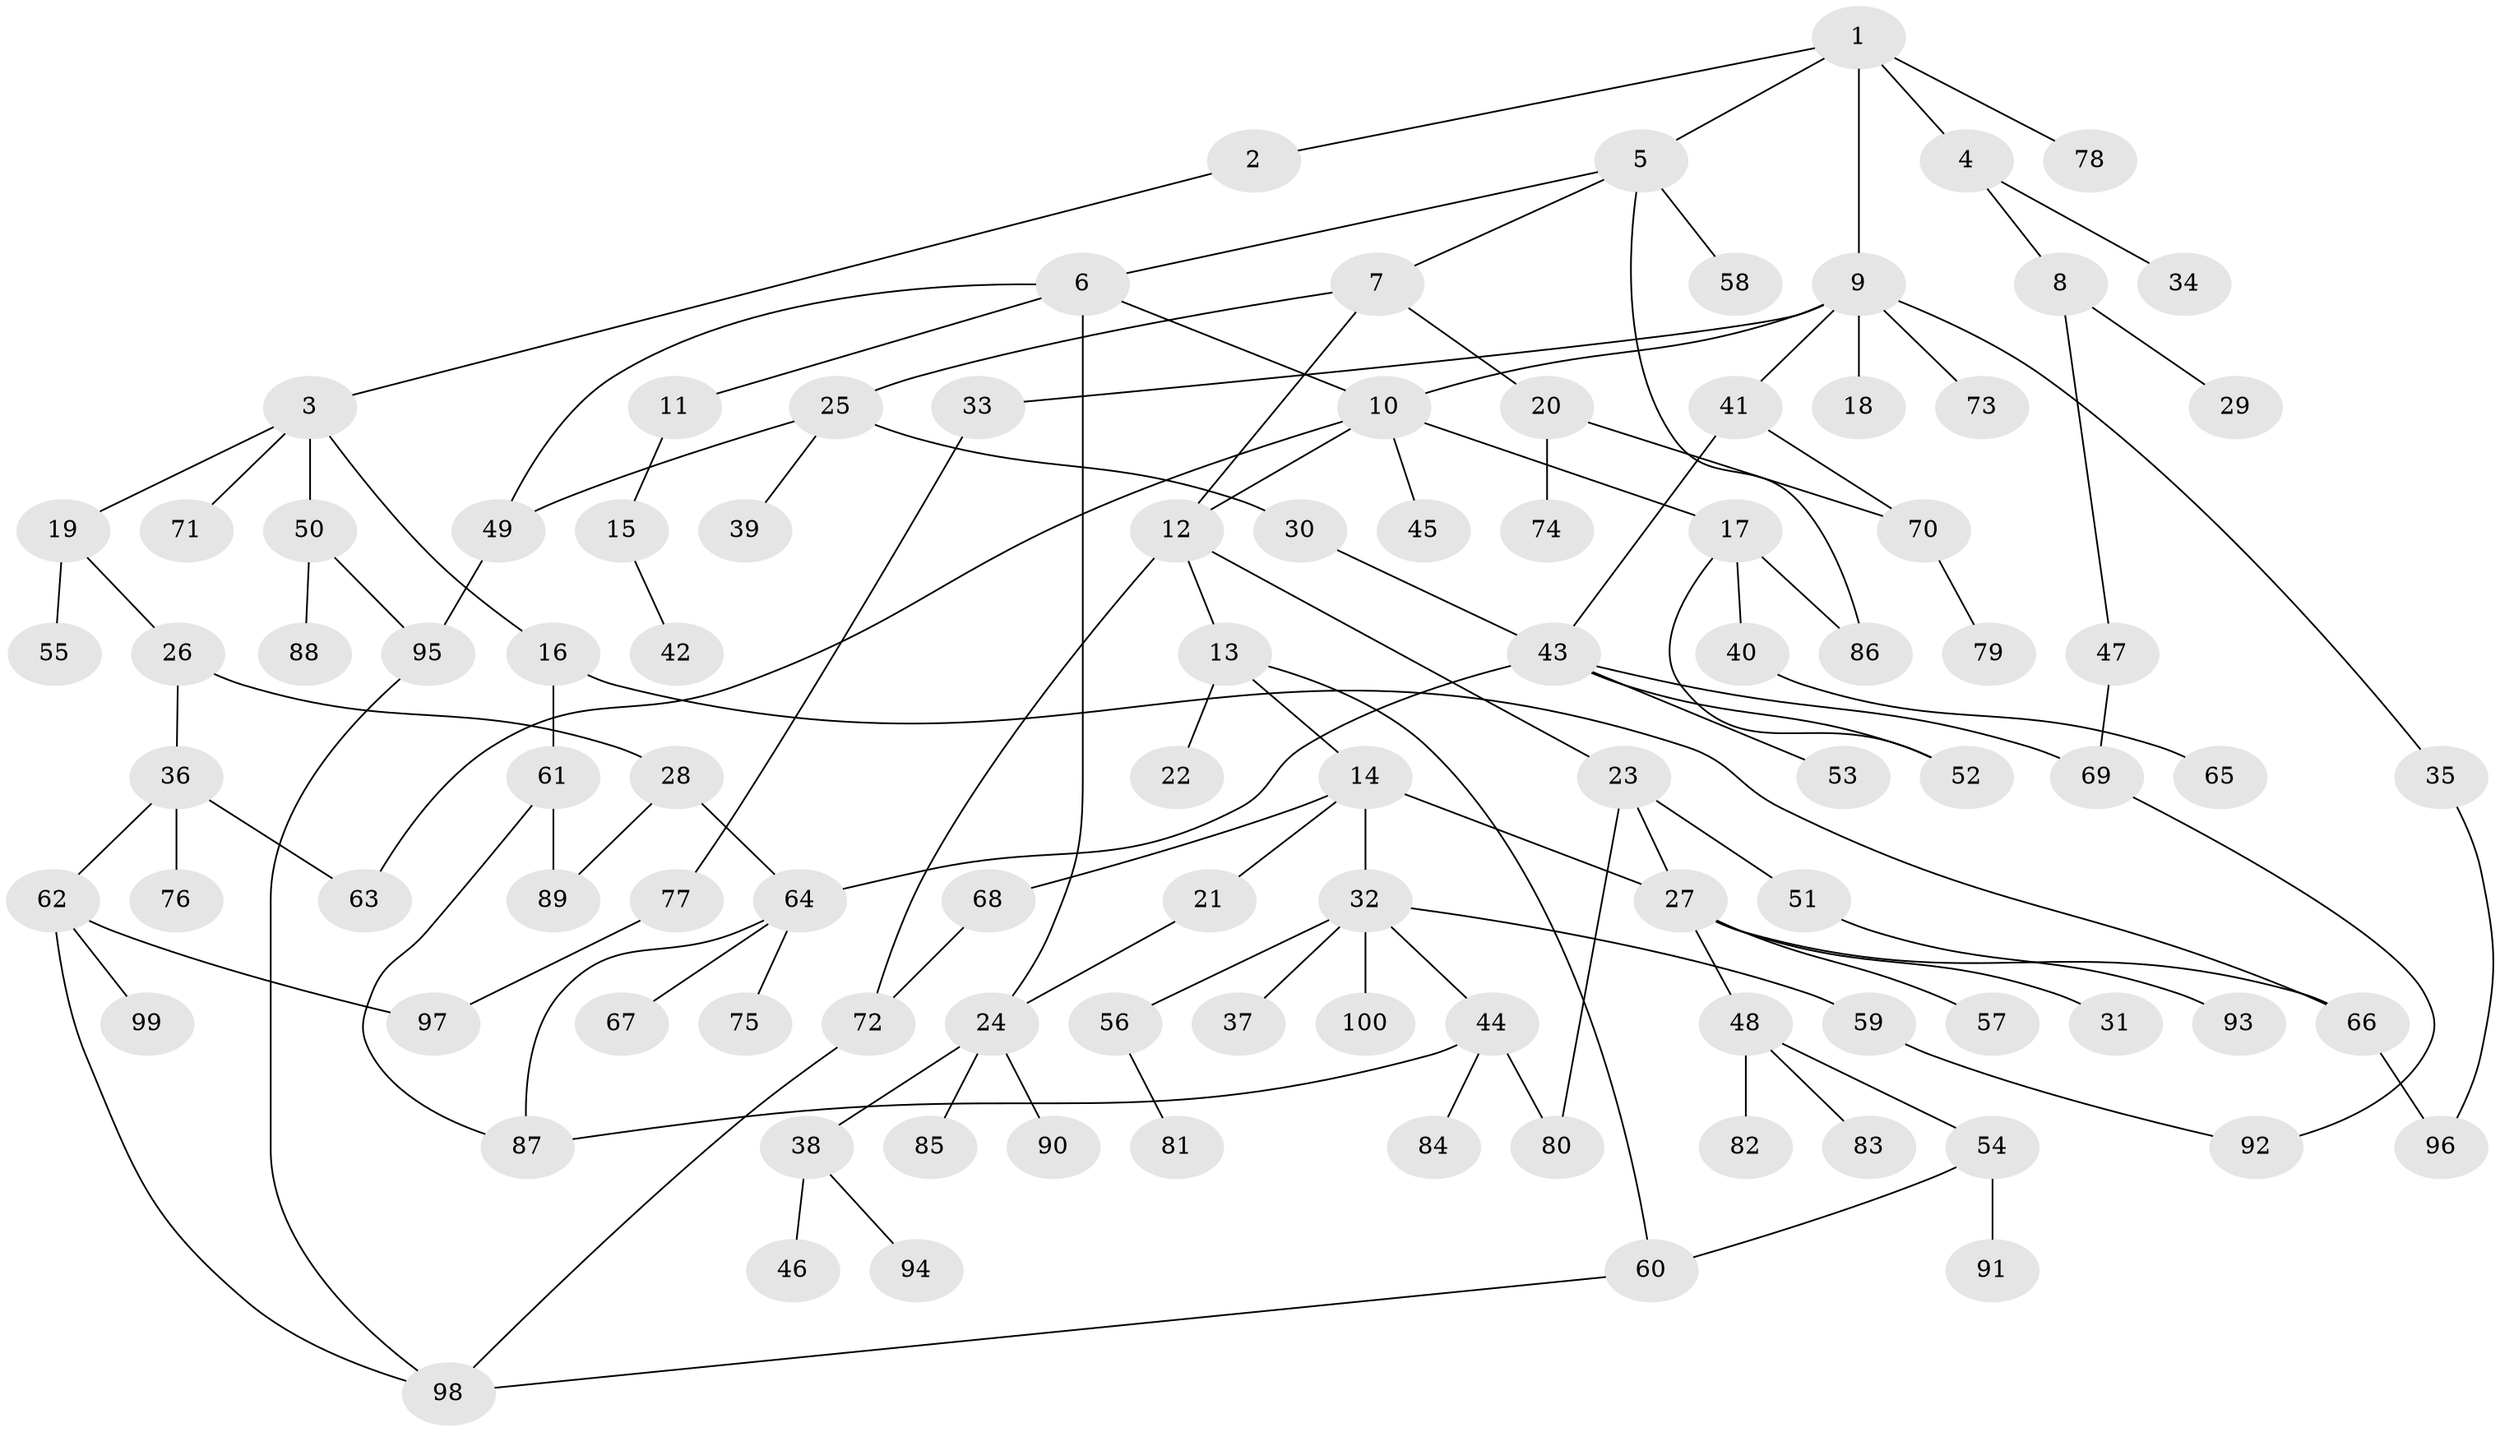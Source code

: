 // Generated by graph-tools (version 1.1) at 2025/54/02/21/25 11:54:43]
// undirected, 100 vertices, 125 edges
graph export_dot {
graph [start="1"]
  node [color=gray90,style=filled];
  1;
  2;
  3;
  4;
  5;
  6;
  7;
  8;
  9;
  10;
  11;
  12;
  13;
  14;
  15;
  16;
  17;
  18;
  19;
  20;
  21;
  22;
  23;
  24;
  25;
  26;
  27;
  28;
  29;
  30;
  31;
  32;
  33;
  34;
  35;
  36;
  37;
  38;
  39;
  40;
  41;
  42;
  43;
  44;
  45;
  46;
  47;
  48;
  49;
  50;
  51;
  52;
  53;
  54;
  55;
  56;
  57;
  58;
  59;
  60;
  61;
  62;
  63;
  64;
  65;
  66;
  67;
  68;
  69;
  70;
  71;
  72;
  73;
  74;
  75;
  76;
  77;
  78;
  79;
  80;
  81;
  82;
  83;
  84;
  85;
  86;
  87;
  88;
  89;
  90;
  91;
  92;
  93;
  94;
  95;
  96;
  97;
  98;
  99;
  100;
  1 -- 2;
  1 -- 4;
  1 -- 5;
  1 -- 9;
  1 -- 78;
  2 -- 3;
  3 -- 16;
  3 -- 19;
  3 -- 50;
  3 -- 71;
  4 -- 8;
  4 -- 34;
  5 -- 6;
  5 -- 7;
  5 -- 58;
  5 -- 86;
  6 -- 11;
  6 -- 49;
  6 -- 10;
  6 -- 24;
  7 -- 12;
  7 -- 20;
  7 -- 25;
  8 -- 29;
  8 -- 47;
  9 -- 10;
  9 -- 18;
  9 -- 33;
  9 -- 35;
  9 -- 41;
  9 -- 73;
  10 -- 17;
  10 -- 45;
  10 -- 63;
  10 -- 12;
  11 -- 15;
  12 -- 13;
  12 -- 23;
  12 -- 72;
  13 -- 14;
  13 -- 22;
  13 -- 60;
  14 -- 21;
  14 -- 27;
  14 -- 32;
  14 -- 68;
  15 -- 42;
  16 -- 61;
  16 -- 66;
  17 -- 40;
  17 -- 86;
  17 -- 52;
  19 -- 26;
  19 -- 55;
  20 -- 70;
  20 -- 74;
  21 -- 24;
  23 -- 51;
  23 -- 27;
  23 -- 80;
  24 -- 38;
  24 -- 85;
  24 -- 90;
  25 -- 30;
  25 -- 39;
  25 -- 49;
  26 -- 28;
  26 -- 36;
  27 -- 31;
  27 -- 48;
  27 -- 57;
  27 -- 66;
  28 -- 89;
  28 -- 64;
  30 -- 43;
  32 -- 37;
  32 -- 44;
  32 -- 56;
  32 -- 59;
  32 -- 100;
  33 -- 77;
  35 -- 96;
  36 -- 62;
  36 -- 63;
  36 -- 76;
  38 -- 46;
  38 -- 94;
  40 -- 65;
  41 -- 43;
  41 -- 70;
  43 -- 52;
  43 -- 53;
  43 -- 64;
  43 -- 69;
  44 -- 80;
  44 -- 84;
  44 -- 87;
  47 -- 69;
  48 -- 54;
  48 -- 82;
  48 -- 83;
  49 -- 95;
  50 -- 88;
  50 -- 95;
  51 -- 93;
  54 -- 60;
  54 -- 91;
  56 -- 81;
  59 -- 92;
  60 -- 98;
  61 -- 87;
  61 -- 89;
  62 -- 97;
  62 -- 99;
  62 -- 98;
  64 -- 67;
  64 -- 75;
  64 -- 87;
  66 -- 96;
  68 -- 72;
  69 -- 92;
  70 -- 79;
  72 -- 98;
  77 -- 97;
  95 -- 98;
}
